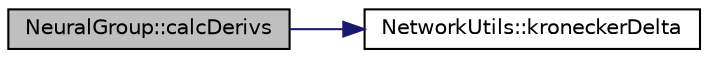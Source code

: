 digraph "NeuralGroup::calcDerivs"
{
  edge [fontname="Helvetica",fontsize="10",labelfontname="Helvetica",labelfontsize="10"];
  node [fontname="Helvetica",fontsize="10",shape=record];
  rankdir="LR";
  Node1 [label="NeuralGroup::calcDerivs",height=0.2,width=0.4,color="black", fillcolor="grey75", style="filled", fontcolor="black"];
  Node1 -> Node2 [color="midnightblue",fontsize="10",style="solid",fontname="Helvetica"];
  Node2 [label="NetworkUtils::kroneckerDelta",height=0.2,width=0.4,color="black", fillcolor="white", style="filled",URL="$class_network_utils.html#ac7d6005e520009872330a5ecc896f8e2"];
}
